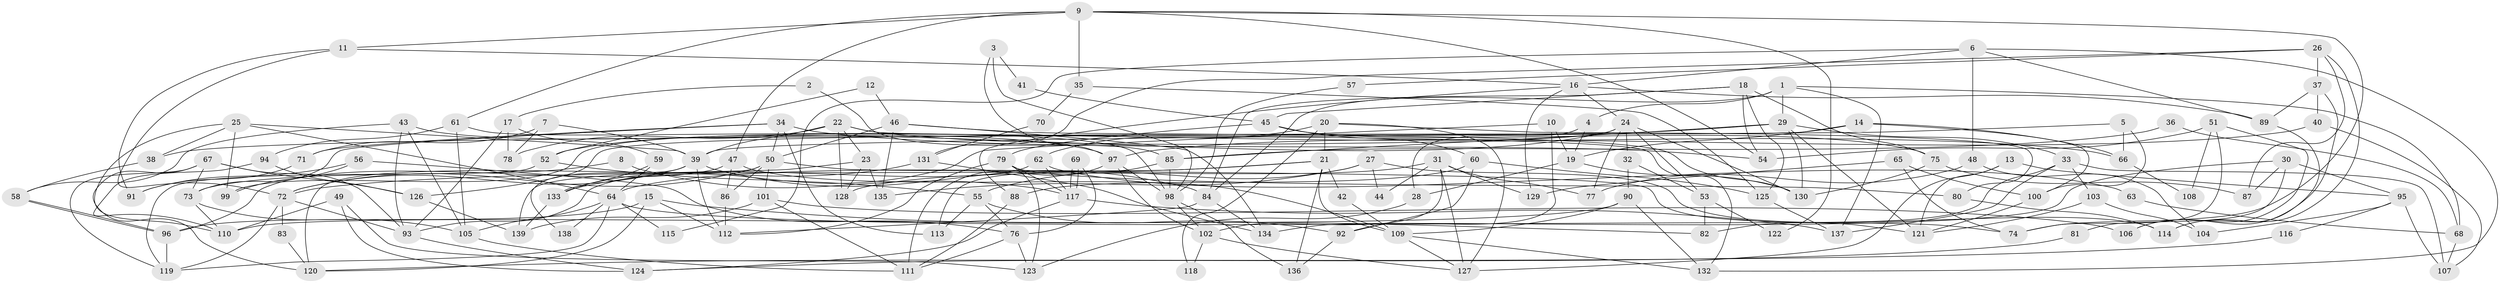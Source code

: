 // coarse degree distribution, {7: 0.12222222222222222, 2: 0.1111111111111111, 3: 0.2, 4: 0.16666666666666666, 9: 0.05555555555555555, 6: 0.1, 5: 0.15555555555555556, 8: 0.044444444444444446, 11: 0.011111111111111112, 10: 0.022222222222222223, 1: 0.011111111111111112}
// Generated by graph-tools (version 1.1) at 2025/52/02/27/25 19:52:06]
// undirected, 139 vertices, 278 edges
graph export_dot {
graph [start="1"]
  node [color=gray90,style=filled];
  1;
  2;
  3;
  4;
  5;
  6;
  7;
  8;
  9;
  10;
  11;
  12;
  13;
  14;
  15;
  16;
  17;
  18;
  19;
  20;
  21;
  22;
  23;
  24;
  25;
  26;
  27;
  28;
  29;
  30;
  31;
  32;
  33;
  34;
  35;
  36;
  37;
  38;
  39;
  40;
  41;
  42;
  43;
  44;
  45;
  46;
  47;
  48;
  49;
  50;
  51;
  52;
  53;
  54;
  55;
  56;
  57;
  58;
  59;
  60;
  61;
  62;
  63;
  64;
  65;
  66;
  67;
  68;
  69;
  70;
  71;
  72;
  73;
  74;
  75;
  76;
  77;
  78;
  79;
  80;
  81;
  82;
  83;
  84;
  85;
  86;
  87;
  88;
  89;
  90;
  91;
  92;
  93;
  94;
  95;
  96;
  97;
  98;
  99;
  100;
  101;
  102;
  103;
  104;
  105;
  106;
  107;
  108;
  109;
  110;
  111;
  112;
  113;
  114;
  115;
  116;
  117;
  118;
  119;
  120;
  121;
  122;
  123;
  124;
  125;
  126;
  127;
  128;
  129;
  130;
  131;
  132;
  133;
  134;
  135;
  136;
  137;
  138;
  139;
  1 -- 137;
  1 -- 84;
  1 -- 4;
  1 -- 29;
  1 -- 68;
  2 -- 17;
  2 -- 85;
  3 -- 97;
  3 -- 98;
  3 -- 41;
  4 -- 19;
  4 -- 28;
  5 -- 39;
  5 -- 66;
  5 -- 100;
  6 -- 132;
  6 -- 16;
  6 -- 48;
  6 -- 89;
  6 -- 115;
  7 -- 71;
  7 -- 39;
  7 -- 78;
  8 -- 73;
  8 -- 117;
  9 -- 11;
  9 -- 47;
  9 -- 35;
  9 -- 54;
  9 -- 61;
  9 -- 74;
  9 -- 122;
  10 -- 92;
  10 -- 19;
  10 -- 133;
  11 -- 72;
  11 -- 16;
  11 -- 91;
  12 -- 52;
  12 -- 46;
  13 -- 95;
  13 -- 127;
  13 -- 121;
  14 -- 19;
  14 -- 100;
  14 -- 66;
  14 -- 126;
  15 -- 120;
  15 -- 96;
  15 -- 82;
  15 -- 112;
  16 -- 24;
  16 -- 89;
  16 -- 88;
  16 -- 129;
  17 -- 93;
  17 -- 78;
  17 -- 59;
  18 -- 54;
  18 -- 45;
  18 -- 75;
  18 -- 84;
  18 -- 125;
  19 -- 130;
  19 -- 28;
  20 -- 62;
  20 -- 21;
  20 -- 80;
  20 -- 118;
  20 -- 127;
  21 -- 109;
  21 -- 64;
  21 -- 42;
  21 -- 72;
  21 -- 136;
  22 -- 39;
  22 -- 23;
  22 -- 66;
  22 -- 78;
  22 -- 128;
  22 -- 132;
  23 -- 128;
  23 -- 139;
  23 -- 135;
  24 -- 52;
  24 -- 53;
  24 -- 32;
  24 -- 77;
  24 -- 99;
  24 -- 130;
  25 -- 64;
  25 -- 38;
  25 -- 39;
  25 -- 99;
  25 -- 110;
  26 -- 131;
  26 -- 37;
  26 -- 57;
  26 -- 87;
  26 -- 114;
  27 -- 114;
  27 -- 135;
  27 -- 44;
  27 -- 55;
  28 -- 123;
  29 -- 121;
  29 -- 33;
  29 -- 38;
  29 -- 85;
  29 -- 130;
  30 -- 87;
  30 -- 134;
  30 -- 81;
  30 -- 95;
  31 -- 127;
  31 -- 102;
  31 -- 44;
  31 -- 77;
  31 -- 128;
  31 -- 129;
  32 -- 90;
  32 -- 53;
  33 -- 137;
  33 -- 82;
  33 -- 103;
  33 -- 107;
  34 -- 50;
  34 -- 113;
  34 -- 54;
  34 -- 71;
  34 -- 73;
  35 -- 125;
  35 -- 70;
  36 -- 85;
  36 -- 68;
  37 -- 106;
  37 -- 40;
  37 -- 89;
  38 -- 58;
  39 -- 112;
  39 -- 72;
  39 -- 84;
  39 -- 138;
  40 -- 97;
  40 -- 107;
  41 -- 45;
  42 -- 109;
  43 -- 93;
  43 -- 105;
  43 -- 58;
  43 -- 97;
  45 -- 75;
  45 -- 79;
  45 -- 60;
  46 -- 130;
  46 -- 50;
  46 -- 134;
  46 -- 135;
  47 -- 96;
  47 -- 86;
  47 -- 109;
  48 -- 77;
  48 -- 104;
  49 -- 124;
  49 -- 110;
  49 -- 123;
  50 -- 72;
  50 -- 101;
  50 -- 86;
  50 -- 120;
  50 -- 121;
  51 -- 74;
  51 -- 54;
  51 -- 106;
  51 -- 108;
  52 -- 55;
  52 -- 119;
  53 -- 82;
  53 -- 122;
  55 -- 76;
  55 -- 92;
  55 -- 113;
  56 -- 99;
  56 -- 76;
  56 -- 91;
  57 -- 98;
  58 -- 96;
  58 -- 96;
  59 -- 64;
  59 -- 133;
  60 -- 88;
  60 -- 92;
  60 -- 125;
  61 -- 98;
  61 -- 94;
  61 -- 105;
  62 -- 117;
  62 -- 93;
  62 -- 63;
  63 -- 68;
  64 -- 119;
  64 -- 74;
  64 -- 105;
  64 -- 115;
  64 -- 138;
  65 -- 129;
  65 -- 100;
  65 -- 74;
  66 -- 108;
  67 -- 126;
  67 -- 73;
  67 -- 93;
  67 -- 119;
  67 -- 120;
  68 -- 107;
  69 -- 76;
  69 -- 117;
  69 -- 117;
  70 -- 131;
  71 -- 91;
  72 -- 83;
  72 -- 93;
  72 -- 119;
  73 -- 105;
  73 -- 110;
  75 -- 130;
  75 -- 87;
  76 -- 123;
  76 -- 111;
  79 -- 80;
  79 -- 112;
  79 -- 117;
  79 -- 123;
  80 -- 114;
  81 -- 124;
  83 -- 120;
  84 -- 112;
  84 -- 134;
  85 -- 98;
  85 -- 113;
  86 -- 112;
  88 -- 111;
  89 -- 114;
  90 -- 132;
  90 -- 110;
  90 -- 109;
  92 -- 136;
  93 -- 124;
  94 -- 110;
  94 -- 126;
  95 -- 104;
  95 -- 107;
  95 -- 116;
  96 -- 119;
  97 -- 102;
  97 -- 98;
  97 -- 111;
  98 -- 136;
  98 -- 102;
  100 -- 121;
  101 -- 139;
  101 -- 111;
  101 -- 106;
  102 -- 127;
  102 -- 118;
  103 -- 121;
  103 -- 104;
  105 -- 111;
  109 -- 127;
  109 -- 132;
  116 -- 120;
  117 -- 124;
  117 -- 137;
  125 -- 137;
  126 -- 139;
  131 -- 133;
  131 -- 134;
  133 -- 139;
}
